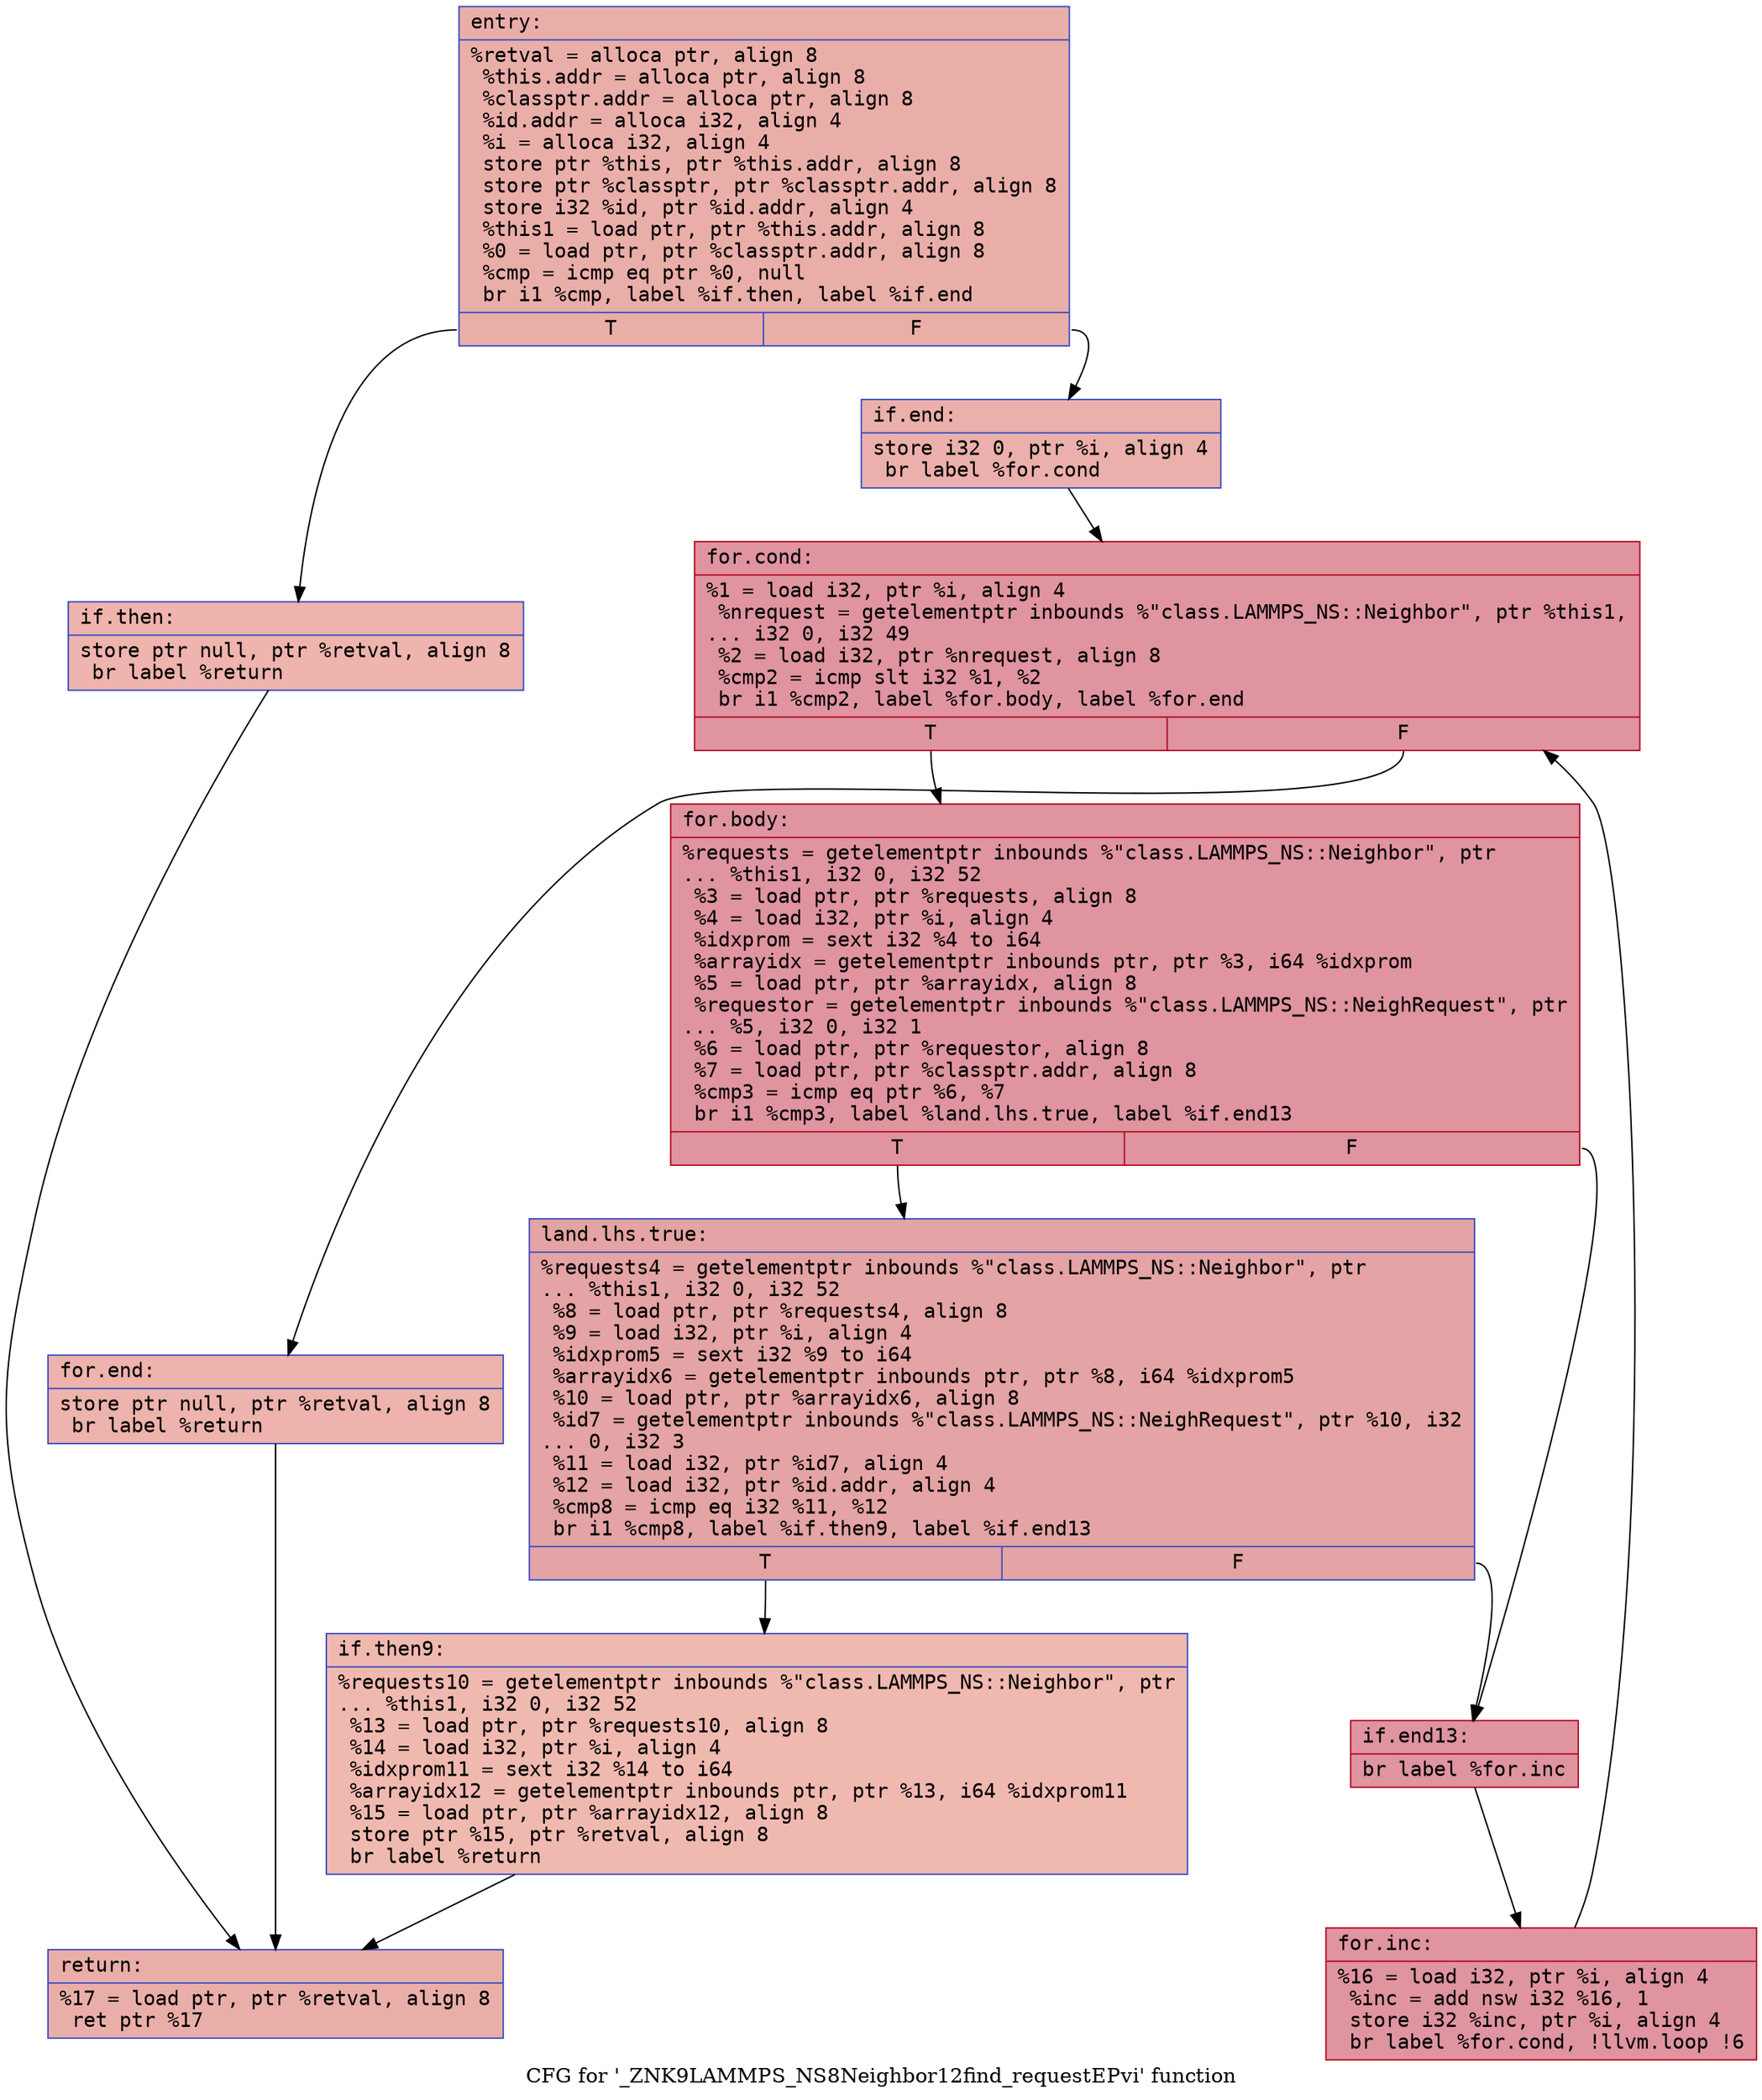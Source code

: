 digraph "CFG for '_ZNK9LAMMPS_NS8Neighbor12find_requestEPvi' function" {
	label="CFG for '_ZNK9LAMMPS_NS8Neighbor12find_requestEPvi' function";

	Node0x5563bdfff4f0 [shape=record,color="#3d50c3ff", style=filled, fillcolor="#d0473d70" fontname="Courier",label="{entry:\l|  %retval = alloca ptr, align 8\l  %this.addr = alloca ptr, align 8\l  %classptr.addr = alloca ptr, align 8\l  %id.addr = alloca i32, align 4\l  %i = alloca i32, align 4\l  store ptr %this, ptr %this.addr, align 8\l  store ptr %classptr, ptr %classptr.addr, align 8\l  store i32 %id, ptr %id.addr, align 4\l  %this1 = load ptr, ptr %this.addr, align 8\l  %0 = load ptr, ptr %classptr.addr, align 8\l  %cmp = icmp eq ptr %0, null\l  br i1 %cmp, label %if.then, label %if.end\l|{<s0>T|<s1>F}}"];
	Node0x5563bdfff4f0:s0 -> Node0x5563bdfff880[tooltip="entry -> if.then\nProbability 37.50%" ];
	Node0x5563bdfff4f0:s1 -> Node0x5563bdfff8f0[tooltip="entry -> if.end\nProbability 62.50%" ];
	Node0x5563bdfff880 [shape=record,color="#3d50c3ff", style=filled, fillcolor="#d8564670" fontname="Courier",label="{if.then:\l|  store ptr null, ptr %retval, align 8\l  br label %return\l}"];
	Node0x5563bdfff880 -> Node0x5563bdfffba0[tooltip="if.then -> return\nProbability 100.00%" ];
	Node0x5563bdfff8f0 [shape=record,color="#3d50c3ff", style=filled, fillcolor="#d24b4070" fontname="Courier",label="{if.end:\l|  store i32 0, ptr %i, align 4\l  br label %for.cond\l}"];
	Node0x5563bdfff8f0 -> Node0x5563bdfffc90[tooltip="if.end -> for.cond\nProbability 100.00%" ];
	Node0x5563bdfffc90 [shape=record,color="#b70d28ff", style=filled, fillcolor="#b70d2870" fontname="Courier",label="{for.cond:\l|  %1 = load i32, ptr %i, align 4\l  %nrequest = getelementptr inbounds %\"class.LAMMPS_NS::Neighbor\", ptr %this1,\l... i32 0, i32 49\l  %2 = load i32, ptr %nrequest, align 8\l  %cmp2 = icmp slt i32 %1, %2\l  br i1 %cmp2, label %for.body, label %for.end\l|{<s0>T|<s1>F}}"];
	Node0x5563bdfffc90:s0 -> Node0x5563bdfffeb0[tooltip="for.cond -> for.body\nProbability 96.88%" ];
	Node0x5563bdfffc90:s1 -> Node0x5563bdffff30[tooltip="for.cond -> for.end\nProbability 3.12%" ];
	Node0x5563bdfffeb0 [shape=record,color="#b70d28ff", style=filled, fillcolor="#b70d2870" fontname="Courier",label="{for.body:\l|  %requests = getelementptr inbounds %\"class.LAMMPS_NS::Neighbor\", ptr\l... %this1, i32 0, i32 52\l  %3 = load ptr, ptr %requests, align 8\l  %4 = load i32, ptr %i, align 4\l  %idxprom = sext i32 %4 to i64\l  %arrayidx = getelementptr inbounds ptr, ptr %3, i64 %idxprom\l  %5 = load ptr, ptr %arrayidx, align 8\l  %requestor = getelementptr inbounds %\"class.LAMMPS_NS::NeighRequest\", ptr\l... %5, i32 0, i32 1\l  %6 = load ptr, ptr %requestor, align 8\l  %7 = load ptr, ptr %classptr.addr, align 8\l  %cmp3 = icmp eq ptr %6, %7\l  br i1 %cmp3, label %land.lhs.true, label %if.end13\l|{<s0>T|<s1>F}}"];
	Node0x5563bdfffeb0:s0 -> Node0x5563be000440[tooltip="for.body -> land.lhs.true\nProbability 37.50%" ];
	Node0x5563bdfffeb0:s1 -> Node0x5563bdfff960[tooltip="for.body -> if.end13\nProbability 62.50%" ];
	Node0x5563be000440 [shape=record,color="#3d50c3ff", style=filled, fillcolor="#c32e3170" fontname="Courier",label="{land.lhs.true:\l|  %requests4 = getelementptr inbounds %\"class.LAMMPS_NS::Neighbor\", ptr\l... %this1, i32 0, i32 52\l  %8 = load ptr, ptr %requests4, align 8\l  %9 = load i32, ptr %i, align 4\l  %idxprom5 = sext i32 %9 to i64\l  %arrayidx6 = getelementptr inbounds ptr, ptr %8, i64 %idxprom5\l  %10 = load ptr, ptr %arrayidx6, align 8\l  %id7 = getelementptr inbounds %\"class.LAMMPS_NS::NeighRequest\", ptr %10, i32\l... 0, i32 3\l  %11 = load i32, ptr %id7, align 4\l  %12 = load i32, ptr %id.addr, align 4\l  %cmp8 = icmp eq i32 %11, %12\l  br i1 %cmp8, label %if.then9, label %if.end13\l|{<s0>T|<s1>F}}"];
	Node0x5563be000440:s0 -> Node0x5563be000bf0[tooltip="land.lhs.true -> if.then9\nProbability 3.12%" ];
	Node0x5563be000440:s1 -> Node0x5563bdfff960[tooltip="land.lhs.true -> if.end13\nProbability 96.88%" ];
	Node0x5563be000bf0 [shape=record,color="#3d50c3ff", style=filled, fillcolor="#de614d70" fontname="Courier",label="{if.then9:\l|  %requests10 = getelementptr inbounds %\"class.LAMMPS_NS::Neighbor\", ptr\l... %this1, i32 0, i32 52\l  %13 = load ptr, ptr %requests10, align 8\l  %14 = load i32, ptr %i, align 4\l  %idxprom11 = sext i32 %14 to i64\l  %arrayidx12 = getelementptr inbounds ptr, ptr %13, i64 %idxprom11\l  %15 = load ptr, ptr %arrayidx12, align 8\l  store ptr %15, ptr %retval, align 8\l  br label %return\l}"];
	Node0x5563be000bf0 -> Node0x5563bdfffba0[tooltip="if.then9 -> return\nProbability 100.00%" ];
	Node0x5563bdfff960 [shape=record,color="#b70d28ff", style=filled, fillcolor="#b70d2870" fontname="Courier",label="{if.end13:\l|  br label %for.inc\l}"];
	Node0x5563bdfff960 -> Node0x5563be001210[tooltip="if.end13 -> for.inc\nProbability 100.00%" ];
	Node0x5563be001210 [shape=record,color="#b70d28ff", style=filled, fillcolor="#b70d2870" fontname="Courier",label="{for.inc:\l|  %16 = load i32, ptr %i, align 4\l  %inc = add nsw i32 %16, 1\l  store i32 %inc, ptr %i, align 4\l  br label %for.cond, !llvm.loop !6\l}"];
	Node0x5563be001210 -> Node0x5563bdfffc90[tooltip="for.inc -> for.cond\nProbability 100.00%" ];
	Node0x5563bdffff30 [shape=record,color="#3d50c3ff", style=filled, fillcolor="#d6524470" fontname="Courier",label="{for.end:\l|  store ptr null, ptr %retval, align 8\l  br label %return\l}"];
	Node0x5563bdffff30 -> Node0x5563bdfffba0[tooltip="for.end -> return\nProbability 100.00%" ];
	Node0x5563bdfffba0 [shape=record,color="#3d50c3ff", style=filled, fillcolor="#d0473d70" fontname="Courier",label="{return:\l|  %17 = load ptr, ptr %retval, align 8\l  ret ptr %17\l}"];
}
